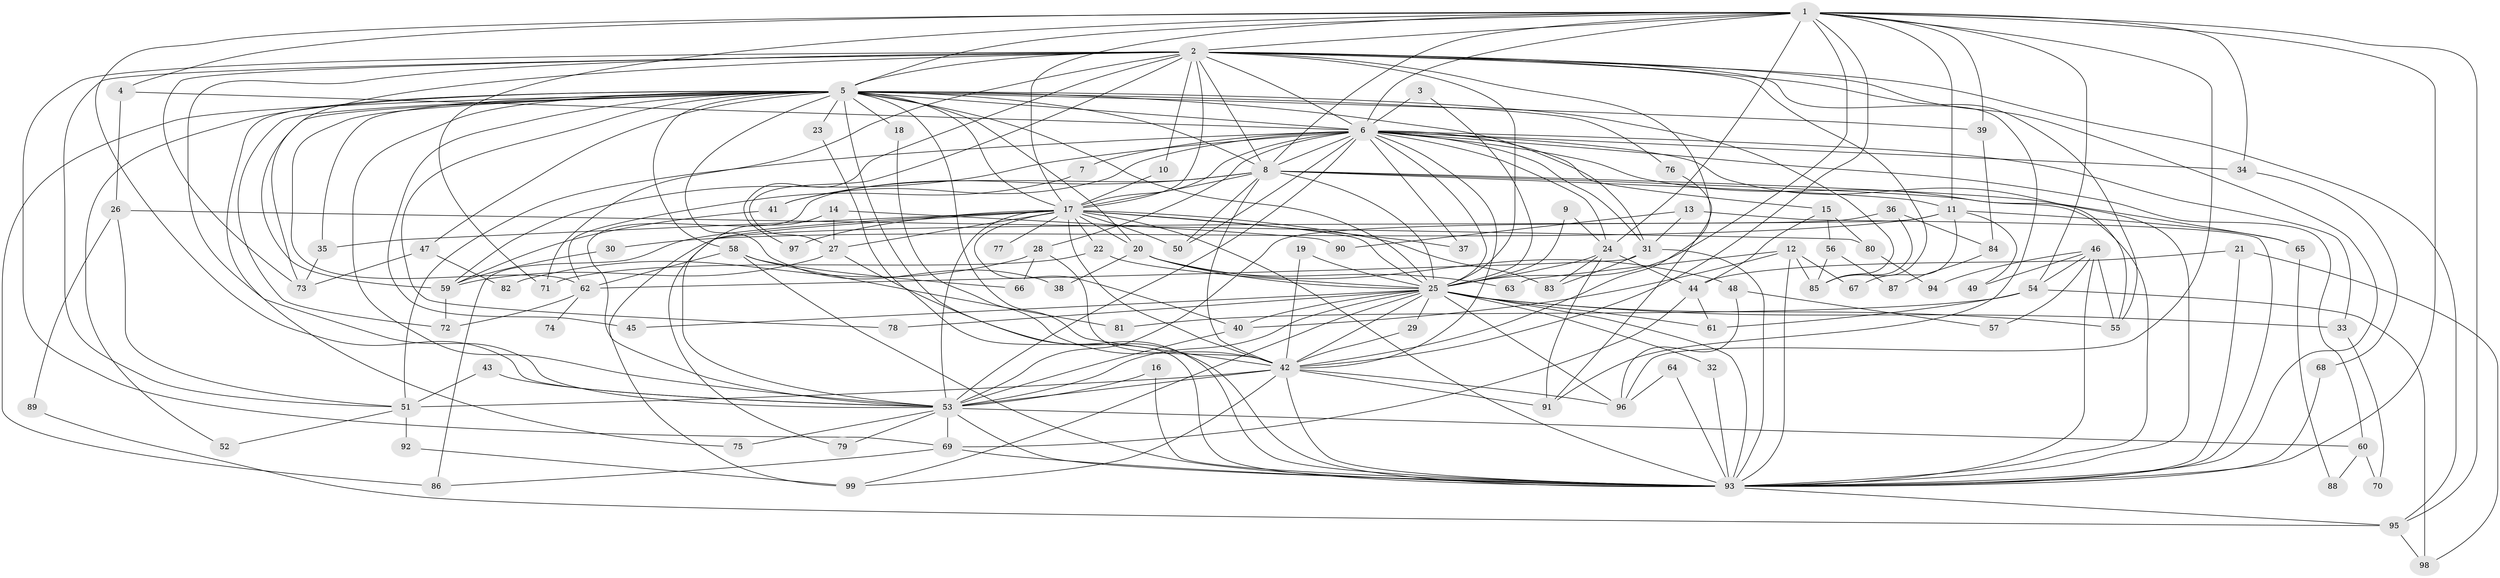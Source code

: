 // original degree distribution, {15: 0.007142857142857143, 30: 0.007142857142857143, 28: 0.007142857142857143, 24: 0.014285714285714285, 21: 0.007142857142857143, 23: 0.007142857142857143, 19: 0.014285714285714285, 33: 0.007142857142857143, 5: 0.05714285714285714, 2: 0.5357142857142857, 7: 0.014285714285714285, 6: 0.03571428571428571, 8: 0.014285714285714285, 3: 0.2, 4: 0.07142857142857142}
// Generated by graph-tools (version 1.1) at 2025/36/03/04/25 23:36:37]
// undirected, 99 vertices, 245 edges
graph export_dot {
  node [color=gray90,style=filled];
  1;
  2;
  3;
  4;
  5;
  6;
  7;
  8;
  9;
  10;
  11;
  12;
  13;
  14;
  15;
  16;
  17;
  18;
  19;
  20;
  21;
  22;
  23;
  24;
  25;
  26;
  27;
  28;
  29;
  30;
  31;
  32;
  33;
  34;
  35;
  36;
  37;
  38;
  39;
  40;
  41;
  42;
  43;
  44;
  45;
  46;
  47;
  48;
  49;
  50;
  51;
  52;
  53;
  54;
  55;
  56;
  57;
  58;
  59;
  60;
  61;
  62;
  63;
  64;
  65;
  66;
  67;
  68;
  69;
  70;
  71;
  72;
  73;
  74;
  75;
  76;
  77;
  78;
  79;
  80;
  81;
  82;
  83;
  84;
  85;
  86;
  87;
  88;
  89;
  90;
  91;
  92;
  93;
  94;
  95;
  96;
  97;
  98;
  99;
  1 -- 2 [weight=1.0];
  1 -- 4 [weight=1.0];
  1 -- 5 [weight=2.0];
  1 -- 6 [weight=1.0];
  1 -- 8 [weight=1.0];
  1 -- 11 [weight=2.0];
  1 -- 17 [weight=2.0];
  1 -- 24 [weight=1.0];
  1 -- 25 [weight=1.0];
  1 -- 34 [weight=1.0];
  1 -- 39 [weight=1.0];
  1 -- 42 [weight=1.0];
  1 -- 53 [weight=1.0];
  1 -- 54 [weight=1.0];
  1 -- 71 [weight=1.0];
  1 -- 93 [weight=1.0];
  1 -- 95 [weight=1.0];
  1 -- 96 [weight=1.0];
  2 -- 5 [weight=2.0];
  2 -- 6 [weight=1.0];
  2 -- 8 [weight=1.0];
  2 -- 10 [weight=1.0];
  2 -- 17 [weight=1.0];
  2 -- 25 [weight=1.0];
  2 -- 27 [weight=1.0];
  2 -- 42 [weight=2.0];
  2 -- 51 [weight=1.0];
  2 -- 53 [weight=1.0];
  2 -- 55 [weight=1.0];
  2 -- 59 [weight=1.0];
  2 -- 69 [weight=1.0];
  2 -- 71 [weight=1.0];
  2 -- 73 [weight=1.0];
  2 -- 85 [weight=1.0];
  2 -- 91 [weight=1.0];
  2 -- 93 [weight=1.0];
  2 -- 95 [weight=1.0];
  2 -- 97 [weight=1.0];
  3 -- 6 [weight=1.0];
  3 -- 25 [weight=1.0];
  4 -- 6 [weight=1.0];
  4 -- 26 [weight=1.0];
  5 -- 6 [weight=2.0];
  5 -- 8 [weight=2.0];
  5 -- 17 [weight=1.0];
  5 -- 18 [weight=1.0];
  5 -- 20 [weight=1.0];
  5 -- 23 [weight=1.0];
  5 -- 25 [weight=1.0];
  5 -- 31 [weight=1.0];
  5 -- 35 [weight=1.0];
  5 -- 38 [weight=1.0];
  5 -- 39 [weight=1.0];
  5 -- 42 [weight=1.0];
  5 -- 45 [weight=1.0];
  5 -- 47 [weight=1.0];
  5 -- 52 [weight=1.0];
  5 -- 53 [weight=1.0];
  5 -- 58 [weight=1.0];
  5 -- 62 [weight=2.0];
  5 -- 72 [weight=1.0];
  5 -- 73 [weight=1.0];
  5 -- 75 [weight=1.0];
  5 -- 76 [weight=1.0];
  5 -- 78 [weight=1.0];
  5 -- 85 [weight=1.0];
  5 -- 86 [weight=1.0];
  5 -- 93 [weight=1.0];
  6 -- 7 [weight=1.0];
  6 -- 8 [weight=1.0];
  6 -- 15 [weight=1.0];
  6 -- 17 [weight=1.0];
  6 -- 24 [weight=1.0];
  6 -- 25 [weight=1.0];
  6 -- 28 [weight=1.0];
  6 -- 31 [weight=1.0];
  6 -- 33 [weight=1.0];
  6 -- 34 [weight=2.0];
  6 -- 37 [weight=1.0];
  6 -- 41 [weight=1.0];
  6 -- 42 [weight=1.0];
  6 -- 50 [weight=1.0];
  6 -- 51 [weight=1.0];
  6 -- 53 [weight=2.0];
  6 -- 55 [weight=1.0];
  6 -- 59 [weight=1.0];
  6 -- 60 [weight=1.0];
  6 -- 93 [weight=1.0];
  7 -- 62 [weight=1.0];
  8 -- 11 [weight=1.0];
  8 -- 17 [weight=1.0];
  8 -- 25 [weight=2.0];
  8 -- 41 [weight=1.0];
  8 -- 42 [weight=1.0];
  8 -- 50 [weight=1.0];
  8 -- 53 [weight=1.0];
  8 -- 65 [weight=1.0];
  8 -- 93 [weight=1.0];
  9 -- 24 [weight=1.0];
  9 -- 25 [weight=1.0];
  10 -- 17 [weight=1.0];
  11 -- 30 [weight=1.0];
  11 -- 49 [weight=1.0];
  11 -- 65 [weight=1.0];
  11 -- 67 [weight=1.0];
  11 -- 99 [weight=1.0];
  12 -- 40 [weight=1.0];
  12 -- 63 [weight=1.0];
  12 -- 67 [weight=1.0];
  12 -- 85 [weight=1.0];
  12 -- 93 [weight=1.0];
  13 -- 31 [weight=1.0];
  13 -- 90 [weight=1.0];
  13 -- 93 [weight=1.0];
  14 -- 27 [weight=1.0];
  14 -- 53 [weight=1.0];
  14 -- 90 [weight=1.0];
  15 -- 44 [weight=1.0];
  15 -- 56 [weight=1.0];
  15 -- 80 [weight=1.0];
  16 -- 53 [weight=1.0];
  16 -- 93 [weight=1.0];
  17 -- 20 [weight=1.0];
  17 -- 22 [weight=1.0];
  17 -- 25 [weight=1.0];
  17 -- 27 [weight=1.0];
  17 -- 35 [weight=1.0];
  17 -- 37 [weight=1.0];
  17 -- 40 [weight=1.0];
  17 -- 42 [weight=1.0];
  17 -- 50 [weight=1.0];
  17 -- 53 [weight=1.0];
  17 -- 77 [weight=1.0];
  17 -- 79 [weight=1.0];
  17 -- 83 [weight=1.0];
  17 -- 86 [weight=1.0];
  17 -- 93 [weight=1.0];
  17 -- 97 [weight=1.0];
  18 -- 42 [weight=1.0];
  19 -- 25 [weight=1.0];
  19 -- 42 [weight=1.0];
  20 -- 25 [weight=1.0];
  20 -- 38 [weight=1.0];
  20 -- 48 [weight=1.0];
  20 -- 63 [weight=1.0];
  21 -- 44 [weight=1.0];
  21 -- 93 [weight=1.0];
  21 -- 98 [weight=1.0];
  22 -- 25 [weight=1.0];
  22 -- 71 [weight=1.0];
  23 -- 93 [weight=1.0];
  24 -- 25 [weight=1.0];
  24 -- 44 [weight=1.0];
  24 -- 83 [weight=1.0];
  24 -- 91 [weight=1.0];
  25 -- 29 [weight=1.0];
  25 -- 32 [weight=1.0];
  25 -- 33 [weight=1.0];
  25 -- 40 [weight=1.0];
  25 -- 42 [weight=1.0];
  25 -- 45 [weight=1.0];
  25 -- 53 [weight=1.0];
  25 -- 55 [weight=1.0];
  25 -- 61 [weight=2.0];
  25 -- 78 [weight=1.0];
  25 -- 93 [weight=1.0];
  25 -- 96 [weight=1.0];
  25 -- 99 [weight=1.0];
  26 -- 51 [weight=1.0];
  26 -- 80 [weight=1.0];
  26 -- 89 [weight=1.0];
  27 -- 59 [weight=1.0];
  27 -- 93 [weight=1.0];
  28 -- 42 [weight=1.0];
  28 -- 66 [weight=1.0];
  28 -- 82 [weight=1.0];
  29 -- 42 [weight=1.0];
  30 -- 59 [weight=1.0];
  31 -- 62 [weight=1.0];
  31 -- 83 [weight=1.0];
  31 -- 93 [weight=1.0];
  32 -- 93 [weight=1.0];
  33 -- 70 [weight=1.0];
  34 -- 68 [weight=1.0];
  35 -- 73 [weight=1.0];
  36 -- 53 [weight=1.0];
  36 -- 84 [weight=1.0];
  36 -- 85 [weight=1.0];
  39 -- 84 [weight=1.0];
  40 -- 53 [weight=1.0];
  41 -- 59 [weight=1.0];
  42 -- 51 [weight=1.0];
  42 -- 53 [weight=1.0];
  42 -- 91 [weight=1.0];
  42 -- 93 [weight=2.0];
  42 -- 96 [weight=1.0];
  42 -- 99 [weight=1.0];
  43 -- 51 [weight=1.0];
  43 -- 53 [weight=1.0];
  44 -- 61 [weight=1.0];
  44 -- 69 [weight=1.0];
  46 -- 49 [weight=1.0];
  46 -- 54 [weight=1.0];
  46 -- 55 [weight=1.0];
  46 -- 57 [weight=1.0];
  46 -- 93 [weight=1.0];
  46 -- 94 [weight=1.0];
  47 -- 73 [weight=1.0];
  47 -- 82 [weight=1.0];
  48 -- 57 [weight=1.0];
  48 -- 96 [weight=1.0];
  51 -- 52 [weight=1.0];
  51 -- 92 [weight=1.0];
  53 -- 60 [weight=1.0];
  53 -- 69 [weight=1.0];
  53 -- 75 [weight=1.0];
  53 -- 79 [weight=1.0];
  53 -- 93 [weight=1.0];
  54 -- 61 [weight=1.0];
  54 -- 81 [weight=1.0];
  54 -- 98 [weight=1.0];
  56 -- 85 [weight=1.0];
  56 -- 87 [weight=1.0];
  58 -- 62 [weight=1.0];
  58 -- 66 [weight=1.0];
  58 -- 81 [weight=1.0];
  58 -- 93 [weight=1.0];
  59 -- 72 [weight=1.0];
  60 -- 70 [weight=1.0];
  60 -- 88 [weight=1.0];
  62 -- 72 [weight=1.0];
  62 -- 74 [weight=1.0];
  64 -- 93 [weight=1.0];
  64 -- 96 [weight=1.0];
  65 -- 88 [weight=1.0];
  68 -- 93 [weight=1.0];
  69 -- 86 [weight=1.0];
  69 -- 93 [weight=1.0];
  76 -- 91 [weight=1.0];
  80 -- 94 [weight=1.0];
  84 -- 87 [weight=1.0];
  89 -- 95 [weight=1.0];
  92 -- 99 [weight=1.0];
  93 -- 95 [weight=1.0];
  95 -- 98 [weight=1.0];
}
